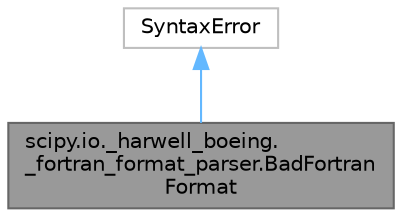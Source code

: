 digraph "scipy.io._harwell_boeing._fortran_format_parser.BadFortranFormat"
{
 // LATEX_PDF_SIZE
  bgcolor="transparent";
  edge [fontname=Helvetica,fontsize=10,labelfontname=Helvetica,labelfontsize=10];
  node [fontname=Helvetica,fontsize=10,shape=box,height=0.2,width=0.4];
  Node1 [id="Node000001",label="scipy.io._harwell_boeing.\l_fortran_format_parser.BadFortran\lFormat",height=0.2,width=0.4,color="gray40", fillcolor="grey60", style="filled", fontcolor="black",tooltip=" "];
  Node2 -> Node1 [id="edge1_Node000001_Node000002",dir="back",color="steelblue1",style="solid",tooltip=" "];
  Node2 [id="Node000002",label="SyntaxError",height=0.2,width=0.4,color="grey75", fillcolor="white", style="filled",URL="$dd/d28/classSyntaxError.html",tooltip=" "];
}
